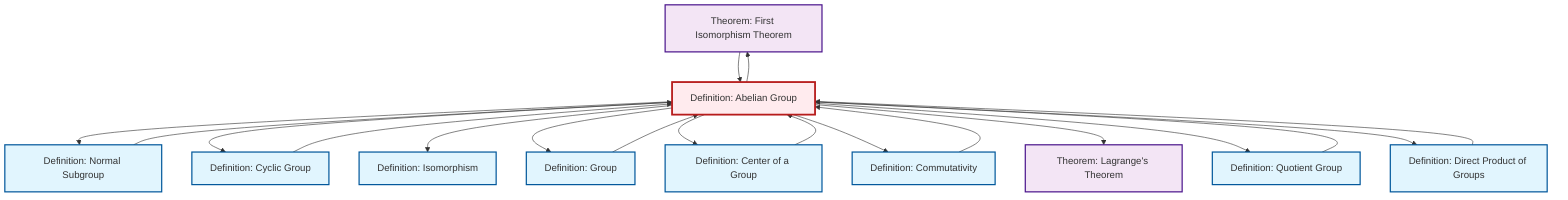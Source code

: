 graph TD
    classDef definition fill:#e1f5fe,stroke:#01579b,stroke-width:2px
    classDef theorem fill:#f3e5f5,stroke:#4a148c,stroke-width:2px
    classDef axiom fill:#fff3e0,stroke:#e65100,stroke-width:2px
    classDef example fill:#e8f5e9,stroke:#1b5e20,stroke-width:2px
    classDef current fill:#ffebee,stroke:#b71c1c,stroke-width:3px
    thm-first-isomorphism["Theorem: First Isomorphism Theorem"]:::theorem
    def-abelian-group["Definition: Abelian Group"]:::definition
    def-group["Definition: Group"]:::definition
    def-center-of-group["Definition: Center of a Group"]:::definition
    def-commutativity["Definition: Commutativity"]:::definition
    def-quotient-group["Definition: Quotient Group"]:::definition
    def-normal-subgroup["Definition: Normal Subgroup"]:::definition
    thm-lagrange["Theorem: Lagrange's Theorem"]:::theorem
    def-isomorphism["Definition: Isomorphism"]:::definition
    def-direct-product["Definition: Direct Product of Groups"]:::definition
    def-cyclic-group["Definition: Cyclic Group"]:::definition
    def-direct-product --> def-abelian-group
    def-abelian-group --> def-normal-subgroup
    def-center-of-group --> def-abelian-group
    def-abelian-group --> def-cyclic-group
    def-abelian-group --> def-isomorphism
    def-cyclic-group --> def-abelian-group
    def-abelian-group --> def-group
    def-normal-subgroup --> def-abelian-group
    def-abelian-group --> def-center-of-group
    def-abelian-group --> def-commutativity
    def-quotient-group --> def-abelian-group
    def-commutativity --> def-abelian-group
    thm-first-isomorphism --> def-abelian-group
    def-abelian-group --> thm-lagrange
    def-abelian-group --> def-quotient-group
    def-group --> def-abelian-group
    def-abelian-group --> def-direct-product
    def-abelian-group --> thm-first-isomorphism
    class def-abelian-group current